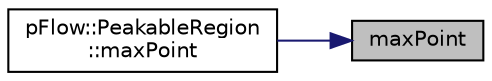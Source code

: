 digraph "maxPoint"
{
 // LATEX_PDF_SIZE
  edge [fontname="Helvetica",fontsize="10",labelfontname="Helvetica",labelfontsize="10"];
  node [fontname="Helvetica",fontsize="10",shape=record];
  rankdir="RL";
  Node1 [label="maxPoint",height=0.2,width=0.4,color="black", fillcolor="grey75", style="filled", fontcolor="black",tooltip=" "];
  Node1 -> Node2 [dir="back",color="midnightblue",fontsize="10",style="solid",fontname="Helvetica"];
  Node2 [label="pFlow::PeakableRegion\l::maxPoint",height=0.2,width=0.4,color="black", fillcolor="white", style="filled",URL="$classpFlow_1_1PeakableRegion.html#a120bb47e73c855a5ba9c1b43aae68b85",tooltip=" "];
}
